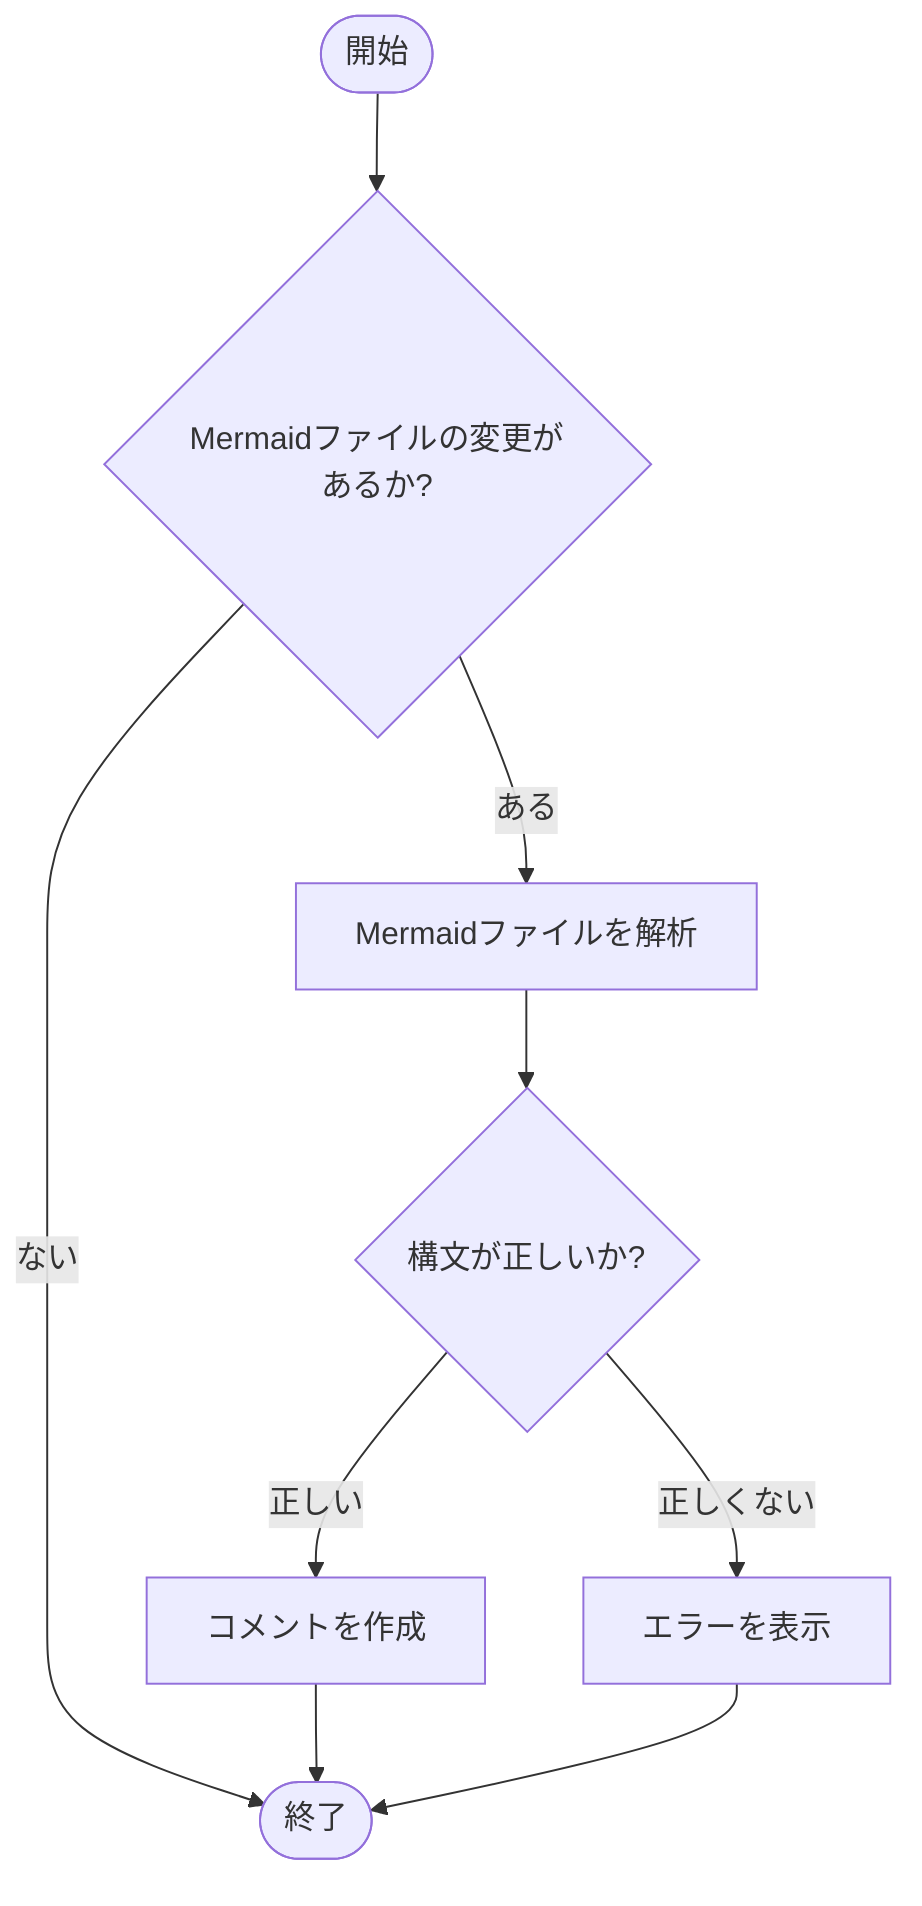 flowchart TD
Start([開始]) --> CheckFile{Mermaidファイルの変更があるか?}
CheckFile --> |ある| Parse[Mermaidファイルを解析]
CheckFile --> |ない| End([終了])
Parse --> Validate{構文が正しいか?}
Validate --> |正しい| Comment[コメントを作成]
Validate --> |正しくない| Error[エラーを表示]
Comment --> End
Error --> End